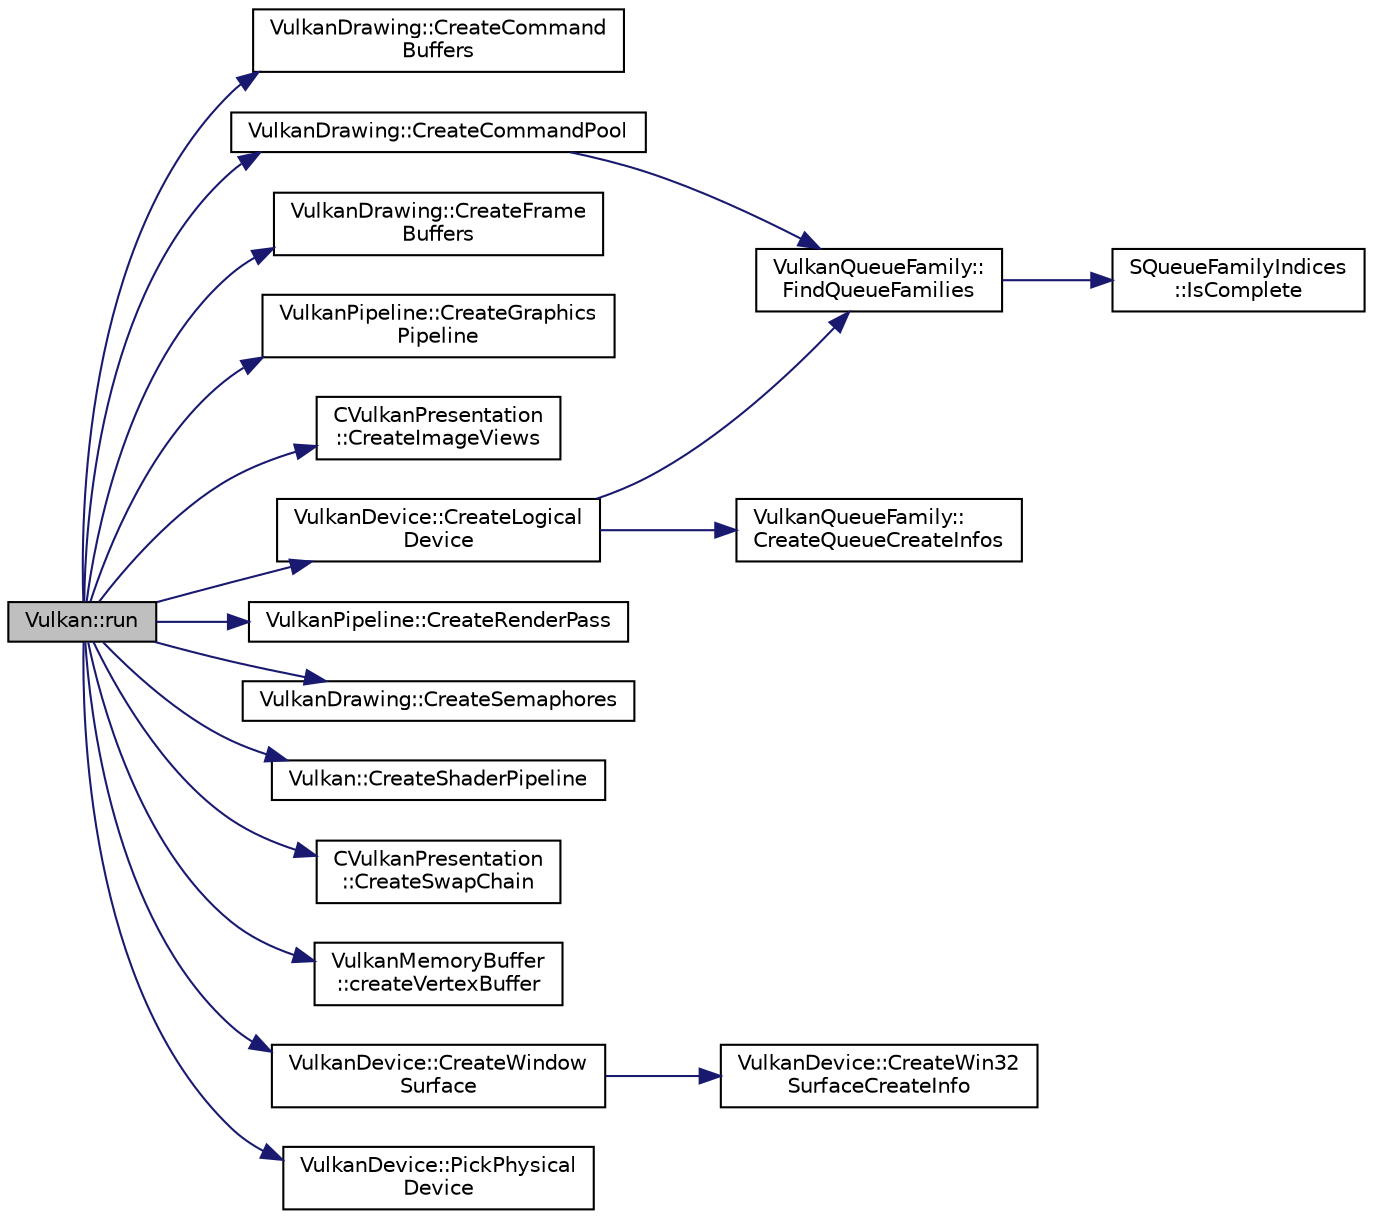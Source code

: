 digraph "Vulkan::run"
{
 // LATEX_PDF_SIZE
  edge [fontname="Helvetica",fontsize="10",labelfontname="Helvetica",labelfontsize="10"];
  node [fontname="Helvetica",fontsize="10",shape=record];
  rankdir="LR";
  Node1 [label="Vulkan::run",height=0.2,width=0.4,color="black", fillcolor="grey75", style="filled", fontcolor="black",tooltip=" "];
  Node1 -> Node2 [color="midnightblue",fontsize="10",style="solid",fontname="Helvetica"];
  Node2 [label="VulkanDrawing::CreateCommand\lBuffers",height=0.2,width=0.4,color="black", fillcolor="white", style="filled",URL="$class_vulkan_drawing.html#a4c2f472537d66d5ea4ae3f985b18d4d6",tooltip=" "];
  Node1 -> Node3 [color="midnightblue",fontsize="10",style="solid",fontname="Helvetica"];
  Node3 [label="VulkanDrawing::CreateCommandPool",height=0.2,width=0.4,color="black", fillcolor="white", style="filled",URL="$class_vulkan_drawing.html#ad47198e0b55333658516f216b4a6866a",tooltip=" "];
  Node3 -> Node4 [color="midnightblue",fontsize="10",style="solid",fontname="Helvetica"];
  Node4 [label="VulkanQueueFamily::\lFindQueueFamilies",height=0.2,width=0.4,color="black", fillcolor="white", style="filled",URL="$class_vulkan_queue_family.html#ad30f71ca9e31a431fb1dd02e4b31323d",tooltip=" "];
  Node4 -> Node5 [color="midnightblue",fontsize="10",style="solid",fontname="Helvetica"];
  Node5 [label="SQueueFamilyIndices\l::IsComplete",height=0.2,width=0.4,color="black", fillcolor="white", style="filled",URL="$struct_s_queue_family_indices.html#a302c72b58ab548ac061d0236a98bdcd6",tooltip=" "];
  Node1 -> Node6 [color="midnightblue",fontsize="10",style="solid",fontname="Helvetica"];
  Node6 [label="VulkanDrawing::CreateFrame\lBuffers",height=0.2,width=0.4,color="black", fillcolor="white", style="filled",URL="$class_vulkan_drawing.html#a1abcda954e036ce5ee5d4dc28415436e",tooltip=" "];
  Node1 -> Node7 [color="midnightblue",fontsize="10",style="solid",fontname="Helvetica"];
  Node7 [label="VulkanPipeline::CreateGraphics\lPipeline",height=0.2,width=0.4,color="black", fillcolor="white", style="filled",URL="$class_vulkan_pipeline.html#a7c1e3d98469f35c3934c2a43bd2c6148",tooltip=" "];
  Node1 -> Node8 [color="midnightblue",fontsize="10",style="solid",fontname="Helvetica"];
  Node8 [label="CVulkanPresentation\l::CreateImageViews",height=0.2,width=0.4,color="black", fillcolor="white", style="filled",URL="$class_c_vulkan_presentation.html#a4ad4e586a6235e2ad9e620dc19b6d2fa",tooltip=" "];
  Node1 -> Node9 [color="midnightblue",fontsize="10",style="solid",fontname="Helvetica"];
  Node9 [label="VulkanDevice::CreateLogical\lDevice",height=0.2,width=0.4,color="black", fillcolor="white", style="filled",URL="$class_vulkan_device.html#abd4082b9022c28d074f9f67e889d4e68",tooltip=" "];
  Node9 -> Node10 [color="midnightblue",fontsize="10",style="solid",fontname="Helvetica"];
  Node10 [label="VulkanQueueFamily::\lCreateQueueCreateInfos",height=0.2,width=0.4,color="black", fillcolor="white", style="filled",URL="$class_vulkan_queue_family.html#a25f1db6f2462cf34700e674b330cdadd",tooltip=" "];
  Node9 -> Node4 [color="midnightblue",fontsize="10",style="solid",fontname="Helvetica"];
  Node1 -> Node11 [color="midnightblue",fontsize="10",style="solid",fontname="Helvetica"];
  Node11 [label="VulkanPipeline::CreateRenderPass",height=0.2,width=0.4,color="black", fillcolor="white", style="filled",URL="$class_vulkan_pipeline.html#a094c619ae3105be84eb1197f91c7f1e0",tooltip=" "];
  Node1 -> Node12 [color="midnightblue",fontsize="10",style="solid",fontname="Helvetica"];
  Node12 [label="VulkanDrawing::CreateSemaphores",height=0.2,width=0.4,color="black", fillcolor="white", style="filled",URL="$class_vulkan_drawing.html#a81e4efac06021971df8b1e72b93c9359",tooltip=" "];
  Node1 -> Node13 [color="midnightblue",fontsize="10",style="solid",fontname="Helvetica"];
  Node13 [label="Vulkan::CreateShaderPipeline",height=0.2,width=0.4,color="black", fillcolor="white", style="filled",URL="$class_vulkan.html#ac287e2a2c0c0c19a9fb7c27fe77ae972",tooltip=" "];
  Node1 -> Node14 [color="midnightblue",fontsize="10",style="solid",fontname="Helvetica"];
  Node14 [label="CVulkanPresentation\l::CreateSwapChain",height=0.2,width=0.4,color="black", fillcolor="white", style="filled",URL="$class_c_vulkan_presentation.html#a7f365c91d0ef578d9700a60455487bbf",tooltip=" "];
  Node1 -> Node15 [color="midnightblue",fontsize="10",style="solid",fontname="Helvetica"];
  Node15 [label="VulkanMemoryBuffer\l::createVertexBuffer",height=0.2,width=0.4,color="black", fillcolor="white", style="filled",URL="$class_vulkan_memory_buffer.html#aaacb1ca7da29ecff98ad962c2c110271",tooltip=" "];
  Node1 -> Node16 [color="midnightblue",fontsize="10",style="solid",fontname="Helvetica"];
  Node16 [label="VulkanDevice::CreateWindow\lSurface",height=0.2,width=0.4,color="black", fillcolor="white", style="filled",URL="$class_vulkan_device.html#a32e83bf0f65df54d099db3d8d1abca9a",tooltip=" "];
  Node16 -> Node17 [color="midnightblue",fontsize="10",style="solid",fontname="Helvetica"];
  Node17 [label="VulkanDevice::CreateWin32\lSurfaceCreateInfo",height=0.2,width=0.4,color="black", fillcolor="white", style="filled",URL="$class_vulkan_device.html#af987b223e4d9da781b2bca9e9573043e",tooltip=" "];
  Node1 -> Node18 [color="midnightblue",fontsize="10",style="solid",fontname="Helvetica"];
  Node18 [label="VulkanDevice::PickPhysical\lDevice",height=0.2,width=0.4,color="black", fillcolor="white", style="filled",URL="$class_vulkan_device.html#a78c868a01c26879a5ab65c0ae6ed416b",tooltip=" "];
}
